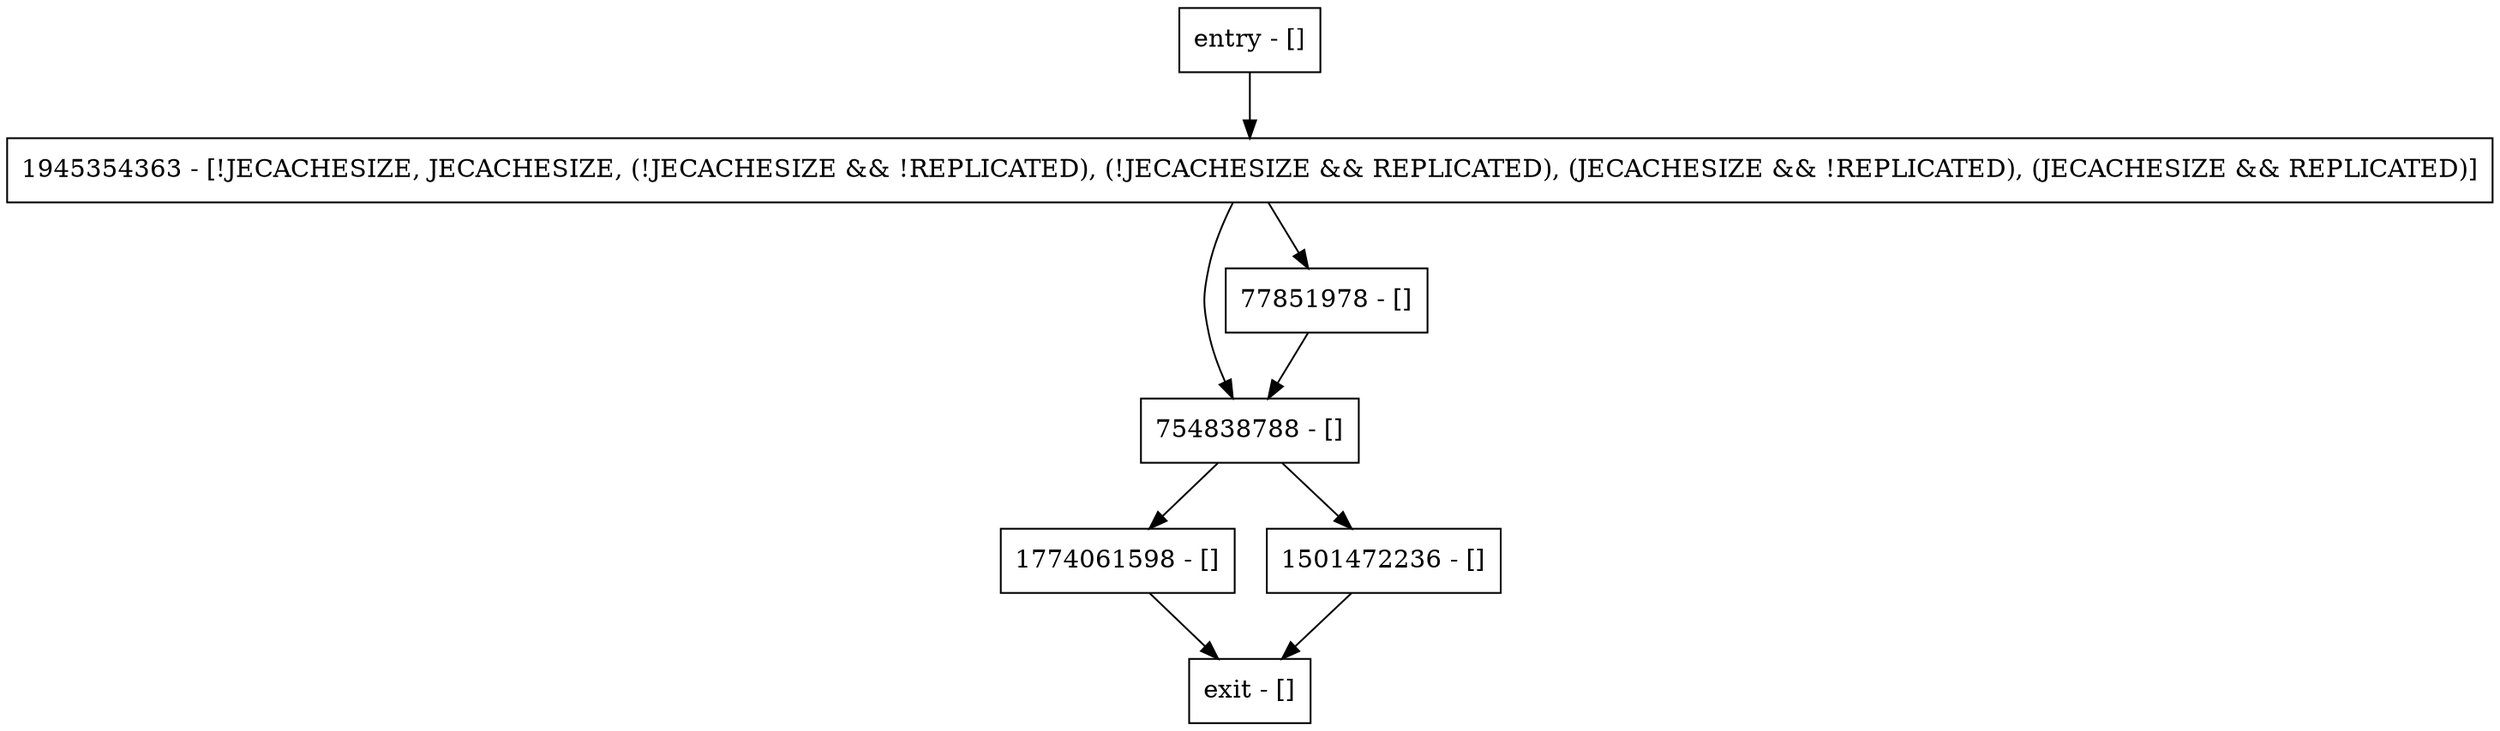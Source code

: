 digraph openDatabase {
node [shape=record];
entry [label="entry - []"];
exit [label="exit - []"];
1774061598 [label="1774061598 - []"];
1501472236 [label="1501472236 - []"];
1945354363 [label="1945354363 - [!JECACHESIZE, JECACHESIZE, (!JECACHESIZE && !REPLICATED), (!JECACHESIZE && REPLICATED), (JECACHESIZE && !REPLICATED), (JECACHESIZE && REPLICATED)]"];
754838788 [label="754838788 - []"];
77851978 [label="77851978 - []"];
entry;
exit;
entry -> 1945354363;
1774061598 -> exit;
1501472236 -> exit;
1945354363 -> 77851978;
1945354363 -> 754838788;
754838788 -> 1774061598;
754838788 -> 1501472236;
77851978 -> 754838788;
}
